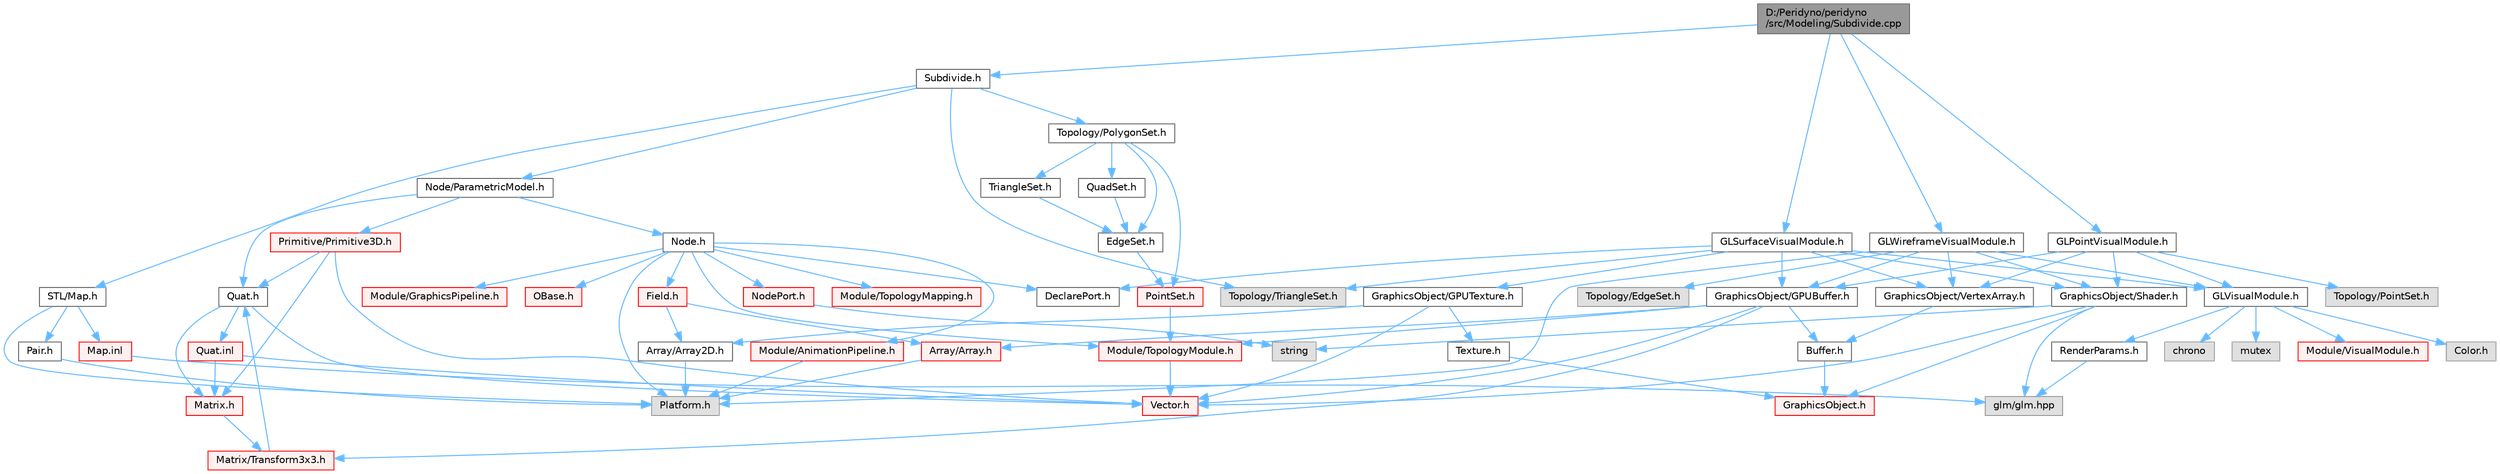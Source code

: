digraph "D:/Peridyno/peridyno/src/Modeling/Subdivide.cpp"
{
 // LATEX_PDF_SIZE
  bgcolor="transparent";
  edge [fontname=Helvetica,fontsize=10,labelfontname=Helvetica,labelfontsize=10];
  node [fontname=Helvetica,fontsize=10,shape=box,height=0.2,width=0.4];
  Node1 [id="Node000001",label="D:/Peridyno/peridyno\l/src/Modeling/Subdivide.cpp",height=0.2,width=0.4,color="gray40", fillcolor="grey60", style="filled", fontcolor="black",tooltip=" "];
  Node1 -> Node2 [id="edge1_Node000001_Node000002",color="steelblue1",style="solid",tooltip=" "];
  Node2 [id="Node000002",label="Subdivide.h",height=0.2,width=0.4,color="grey40", fillcolor="white", style="filled",URL="$_subdivide_8h.html",tooltip=" "];
  Node2 -> Node3 [id="edge2_Node000002_Node000003",color="steelblue1",style="solid",tooltip=" "];
  Node3 [id="Node000003",label="Node/ParametricModel.h",height=0.2,width=0.4,color="grey40", fillcolor="white", style="filled",URL="$_parametric_model_8h.html",tooltip=" "];
  Node3 -> Node4 [id="edge3_Node000003_Node000004",color="steelblue1",style="solid",tooltip=" "];
  Node4 [id="Node000004",label="Node.h",height=0.2,width=0.4,color="grey40", fillcolor="white", style="filled",URL="$_node_8h.html",tooltip=" "];
  Node4 -> Node5 [id="edge4_Node000004_Node000005",color="steelblue1",style="solid",tooltip=" "];
  Node5 [id="Node000005",label="OBase.h",height=0.2,width=0.4,color="red", fillcolor="#FFF0F0", style="filled",URL="$_o_base_8h.html",tooltip=" "];
  Node4 -> Node17 [id="edge5_Node000004_Node000017",color="steelblue1",style="solid",tooltip=" "];
  Node17 [id="Node000017",label="Field.h",height=0.2,width=0.4,color="red", fillcolor="#FFF0F0", style="filled",URL="$_field_8h.html",tooltip=" "];
  Node17 -> Node20 [id="edge6_Node000017_Node000020",color="steelblue1",style="solid",tooltip=" "];
  Node20 [id="Node000020",label="Array/Array.h",height=0.2,width=0.4,color="red", fillcolor="#FFF0F0", style="filled",URL="$_array_8h.html",tooltip=" "];
  Node20 -> Node8 [id="edge7_Node000020_Node000008",color="steelblue1",style="solid",tooltip=" "];
  Node8 [id="Node000008",label="Platform.h",height=0.2,width=0.4,color="grey60", fillcolor="#E0E0E0", style="filled",tooltip=" "];
  Node17 -> Node26 [id="edge8_Node000017_Node000026",color="steelblue1",style="solid",tooltip=" "];
  Node26 [id="Node000026",label="Array/Array2D.h",height=0.2,width=0.4,color="grey40", fillcolor="white", style="filled",URL="$_array2_d_8h.html",tooltip=" "];
  Node26 -> Node8 [id="edge9_Node000026_Node000008",color="steelblue1",style="solid",tooltip=" "];
  Node4 -> Node8 [id="edge10_Node000004_Node000008",color="steelblue1",style="solid",tooltip=" "];
  Node4 -> Node70 [id="edge11_Node000004_Node000070",color="steelblue1",style="solid",tooltip=" "];
  Node70 [id="Node000070",label="DeclarePort.h",height=0.2,width=0.4,color="grey40", fillcolor="white", style="filled",URL="$_declare_port_8h.html",tooltip=" "];
  Node4 -> Node71 [id="edge12_Node000004_Node000071",color="steelblue1",style="solid",tooltip=" "];
  Node71 [id="Node000071",label="NodePort.h",height=0.2,width=0.4,color="red", fillcolor="#FFF0F0", style="filled",URL="$_node_port_8h.html",tooltip=" "];
  Node71 -> Node11 [id="edge13_Node000071_Node000011",color="steelblue1",style="solid",tooltip=" "];
  Node11 [id="Node000011",label="string",height=0.2,width=0.4,color="grey60", fillcolor="#E0E0E0", style="filled",tooltip=" "];
  Node4 -> Node72 [id="edge14_Node000004_Node000072",color="steelblue1",style="solid",tooltip=" "];
  Node72 [id="Node000072",label="Module/TopologyModule.h",height=0.2,width=0.4,color="red", fillcolor="#FFF0F0", style="filled",URL="$_topology_module_8h.html",tooltip=" "];
  Node72 -> Node33 [id="edge15_Node000072_Node000033",color="steelblue1",style="solid",tooltip=" "];
  Node33 [id="Node000033",label="Vector.h",height=0.2,width=0.4,color="red", fillcolor="#FFF0F0", style="filled",URL="$_vector_8h.html",tooltip=" "];
  Node4 -> Node93 [id="edge16_Node000004_Node000093",color="steelblue1",style="solid",tooltip=" "];
  Node93 [id="Node000093",label="Module/TopologyMapping.h",height=0.2,width=0.4,color="red", fillcolor="#FFF0F0", style="filled",URL="$_topology_mapping_8h.html",tooltip=" "];
  Node4 -> Node94 [id="edge17_Node000004_Node000094",color="steelblue1",style="solid",tooltip=" "];
  Node94 [id="Node000094",label="Module/AnimationPipeline.h",height=0.2,width=0.4,color="red", fillcolor="#FFF0F0", style="filled",URL="$_animation_pipeline_8h.html",tooltip=" "];
  Node94 -> Node8 [id="edge18_Node000094_Node000008",color="steelblue1",style="solid",tooltip=" "];
  Node4 -> Node96 [id="edge19_Node000004_Node000096",color="steelblue1",style="solid",tooltip=" "];
  Node96 [id="Node000096",label="Module/GraphicsPipeline.h",height=0.2,width=0.4,color="red", fillcolor="#FFF0F0", style="filled",URL="$_graphics_pipeline_8h.html",tooltip=" "];
  Node3 -> Node64 [id="edge20_Node000003_Node000064",color="steelblue1",style="solid",tooltip=" "];
  Node64 [id="Node000064",label="Quat.h",height=0.2,width=0.4,color="grey40", fillcolor="white", style="filled",URL="$_quat_8h.html",tooltip="Implementation of quaternion."];
  Node64 -> Node33 [id="edge21_Node000064_Node000033",color="steelblue1",style="solid",tooltip=" "];
  Node64 -> Node51 [id="edge22_Node000064_Node000051",color="steelblue1",style="solid",tooltip=" "];
  Node51 [id="Node000051",label="Matrix.h",height=0.2,width=0.4,color="red", fillcolor="#FFF0F0", style="filled",URL="$_matrix_8h.html",tooltip=" "];
  Node51 -> Node63 [id="edge23_Node000051_Node000063",color="steelblue1",style="solid",tooltip=" "];
  Node63 [id="Node000063",label="Matrix/Transform3x3.h",height=0.2,width=0.4,color="red", fillcolor="#FFF0F0", style="filled",URL="$_transform3x3_8h.html",tooltip=" "];
  Node63 -> Node64 [id="edge24_Node000063_Node000064",color="steelblue1",style="solid",tooltip=" "];
  Node64 -> Node65 [id="edge25_Node000064_Node000065",color="steelblue1",style="solid",tooltip=" "];
  Node65 [id="Node000065",label="Quat.inl",height=0.2,width=0.4,color="red", fillcolor="#FFF0F0", style="filled",URL="$_quat_8inl.html",tooltip=" "];
  Node65 -> Node33 [id="edge26_Node000065_Node000033",color="steelblue1",style="solid",tooltip=" "];
  Node65 -> Node51 [id="edge27_Node000065_Node000051",color="steelblue1",style="solid",tooltip=" "];
  Node3 -> Node97 [id="edge28_Node000003_Node000097",color="steelblue1",style="solid",tooltip=" "];
  Node97 [id="Node000097",label="Primitive/Primitive3D.h",height=0.2,width=0.4,color="red", fillcolor="#FFF0F0", style="filled",URL="$_primitive3_d_8h.html",tooltip=" "];
  Node97 -> Node33 [id="edge29_Node000097_Node000033",color="steelblue1",style="solid",tooltip=" "];
  Node97 -> Node51 [id="edge30_Node000097_Node000051",color="steelblue1",style="solid",tooltip=" "];
  Node97 -> Node64 [id="edge31_Node000097_Node000064",color="steelblue1",style="solid",tooltip=" "];
  Node2 -> Node101 [id="edge32_Node000002_Node000101",color="steelblue1",style="solid",tooltip=" "];
  Node101 [id="Node000101",label="Topology/TriangleSet.h",height=0.2,width=0.4,color="grey60", fillcolor="#E0E0E0", style="filled",tooltip=" "];
  Node2 -> Node102 [id="edge33_Node000002_Node000102",color="steelblue1",style="solid",tooltip=" "];
  Node102 [id="Node000102",label="Topology/PolygonSet.h",height=0.2,width=0.4,color="grey40", fillcolor="white", style="filled",URL="$_polygon_set_8h.html",tooltip=" "];
  Node102 -> Node103 [id="edge34_Node000102_Node000103",color="steelblue1",style="solid",tooltip=" "];
  Node103 [id="Node000103",label="PointSet.h",height=0.2,width=0.4,color="red", fillcolor="#FFF0F0", style="filled",URL="$_cuda_2_topology_2_point_set_8h.html",tooltip=" "];
  Node103 -> Node72 [id="edge35_Node000103_Node000072",color="steelblue1",style="solid",tooltip=" "];
  Node102 -> Node105 [id="edge36_Node000102_Node000105",color="steelblue1",style="solid",tooltip=" "];
  Node105 [id="Node000105",label="EdgeSet.h",height=0.2,width=0.4,color="grey40", fillcolor="white", style="filled",URL="$_cuda_2_topology_2_edge_set_8h.html",tooltip=" "];
  Node105 -> Node103 [id="edge37_Node000105_Node000103",color="steelblue1",style="solid",tooltip=" "];
  Node102 -> Node106 [id="edge38_Node000102_Node000106",color="steelblue1",style="solid",tooltip=" "];
  Node106 [id="Node000106",label="TriangleSet.h",height=0.2,width=0.4,color="grey40", fillcolor="white", style="filled",URL="$_cuda_2_topology_2_triangle_set_8h.html",tooltip=" "];
  Node106 -> Node105 [id="edge39_Node000106_Node000105",color="steelblue1",style="solid",tooltip=" "];
  Node102 -> Node107 [id="edge40_Node000102_Node000107",color="steelblue1",style="solid",tooltip=" "];
  Node107 [id="Node000107",label="QuadSet.h",height=0.2,width=0.4,color="grey40", fillcolor="white", style="filled",URL="$_quad_set_8h.html",tooltip=" "];
  Node107 -> Node105 [id="edge41_Node000107_Node000105",color="steelblue1",style="solid",tooltip=" "];
  Node2 -> Node108 [id="edge42_Node000002_Node000108",color="steelblue1",style="solid",tooltip=" "];
  Node108 [id="Node000108",label="STL/Map.h",height=0.2,width=0.4,color="grey40", fillcolor="white", style="filled",URL="$_map_8h.html",tooltip=" "];
  Node108 -> Node8 [id="edge43_Node000108_Node000008",color="steelblue1",style="solid",tooltip=" "];
  Node108 -> Node109 [id="edge44_Node000108_Node000109",color="steelblue1",style="solid",tooltip=" "];
  Node109 [id="Node000109",label="Pair.h",height=0.2,width=0.4,color="grey40", fillcolor="white", style="filled",URL="$_pair_8h.html",tooltip=" "];
  Node109 -> Node8 [id="edge45_Node000109_Node000008",color="steelblue1",style="solid",tooltip=" "];
  Node108 -> Node110 [id="edge46_Node000108_Node000110",color="steelblue1",style="solid",tooltip=" "];
  Node110 [id="Node000110",label="Map.inl",height=0.2,width=0.4,color="red", fillcolor="#FFF0F0", style="filled",URL="$_map_8inl.html",tooltip=" "];
  Node110 -> Node68 [id="edge47_Node000110_Node000068",color="steelblue1",style="solid",tooltip=" "];
  Node68 [id="Node000068",label="glm/glm.hpp",height=0.2,width=0.4,color="grey60", fillcolor="#E0E0E0", style="filled",tooltip=" "];
  Node1 -> Node112 [id="edge48_Node000001_Node000112",color="steelblue1",style="solid",tooltip=" "];
  Node112 [id="Node000112",label="GLSurfaceVisualModule.h",height=0.2,width=0.4,color="grey40", fillcolor="white", style="filled",URL="$_g_l_surface_visual_module_8h.html",tooltip=" "];
  Node112 -> Node70 [id="edge49_Node000112_Node000070",color="steelblue1",style="solid",tooltip=" "];
  Node112 -> Node101 [id="edge50_Node000112_Node000101",color="steelblue1",style="solid",tooltip=" "];
  Node112 -> Node113 [id="edge51_Node000112_Node000113",color="steelblue1",style="solid",tooltip=" "];
  Node113 [id="Node000113",label="GLVisualModule.h",height=0.2,width=0.4,color="grey40", fillcolor="white", style="filled",URL="$_g_l_visual_module_8h.html",tooltip=" "];
  Node113 -> Node114 [id="edge52_Node000113_Node000114",color="steelblue1",style="solid",tooltip=" "];
  Node114 [id="Node000114",label="chrono",height=0.2,width=0.4,color="grey60", fillcolor="#E0E0E0", style="filled",tooltip=" "];
  Node113 -> Node75 [id="edge53_Node000113_Node000075",color="steelblue1",style="solid",tooltip=" "];
  Node75 [id="Node000075",label="mutex",height=0.2,width=0.4,color="grey60", fillcolor="#E0E0E0", style="filled",tooltip=" "];
  Node113 -> Node115 [id="edge54_Node000113_Node000115",color="steelblue1",style="solid",tooltip=" "];
  Node115 [id="Node000115",label="Module/VisualModule.h",height=0.2,width=0.4,color="red", fillcolor="#FFF0F0", style="filled",URL="$_visual_module_8h.html",tooltip=" "];
  Node113 -> Node116 [id="edge55_Node000113_Node000116",color="steelblue1",style="solid",tooltip=" "];
  Node116 [id="Node000116",label="Color.h",height=0.2,width=0.4,color="grey60", fillcolor="#E0E0E0", style="filled",tooltip=" "];
  Node113 -> Node117 [id="edge56_Node000113_Node000117",color="steelblue1",style="solid",tooltip=" "];
  Node117 [id="Node000117",label="RenderParams.h",height=0.2,width=0.4,color="grey40", fillcolor="white", style="filled",URL="$_render_params_8h.html",tooltip=" "];
  Node117 -> Node68 [id="edge57_Node000117_Node000068",color="steelblue1",style="solid",tooltip=" "];
  Node112 -> Node118 [id="edge58_Node000112_Node000118",color="steelblue1",style="solid",tooltip=" "];
  Node118 [id="Node000118",label="GraphicsObject/GPUBuffer.h",height=0.2,width=0.4,color="grey40", fillcolor="white", style="filled",URL="$_g_p_u_buffer_8h.html",tooltip=" "];
  Node118 -> Node119 [id="edge59_Node000118_Node000119",color="steelblue1",style="solid",tooltip=" "];
  Node119 [id="Node000119",label="Buffer.h",height=0.2,width=0.4,color="grey40", fillcolor="white", style="filled",URL="$_buffer_8h.html",tooltip=" "];
  Node119 -> Node120 [id="edge60_Node000119_Node000120",color="steelblue1",style="solid",tooltip=" "];
  Node120 [id="Node000120",label="GraphicsObject.h",height=0.2,width=0.4,color="red", fillcolor="#FFF0F0", style="filled",URL="$_graphics_object_8h.html",tooltip=" "];
  Node118 -> Node20 [id="edge61_Node000118_Node000020",color="steelblue1",style="solid",tooltip=" "];
  Node118 -> Node33 [id="edge62_Node000118_Node000033",color="steelblue1",style="solid",tooltip=" "];
  Node118 -> Node63 [id="edge63_Node000118_Node000063",color="steelblue1",style="solid",tooltip=" "];
  Node118 -> Node72 [id="edge64_Node000118_Node000072",color="steelblue1",style="solid",tooltip=" "];
  Node112 -> Node121 [id="edge65_Node000112_Node000121",color="steelblue1",style="solid",tooltip=" "];
  Node121 [id="Node000121",label="GraphicsObject/GPUTexture.h",height=0.2,width=0.4,color="grey40", fillcolor="white", style="filled",URL="$_g_p_u_texture_8h.html",tooltip=" "];
  Node121 -> Node122 [id="edge66_Node000121_Node000122",color="steelblue1",style="solid",tooltip=" "];
  Node122 [id="Node000122",label="Texture.h",height=0.2,width=0.4,color="grey40", fillcolor="white", style="filled",URL="$_texture_8h.html",tooltip=" "];
  Node122 -> Node120 [id="edge67_Node000122_Node000120",color="steelblue1",style="solid",tooltip=" "];
  Node121 -> Node33 [id="edge68_Node000121_Node000033",color="steelblue1",style="solid",tooltip=" "];
  Node121 -> Node26 [id="edge69_Node000121_Node000026",color="steelblue1",style="solid",tooltip=" "];
  Node112 -> Node123 [id="edge70_Node000112_Node000123",color="steelblue1",style="solid",tooltip=" "];
  Node123 [id="Node000123",label="GraphicsObject/VertexArray.h",height=0.2,width=0.4,color="grey40", fillcolor="white", style="filled",URL="$_vertex_array_8h.html",tooltip=" "];
  Node123 -> Node119 [id="edge71_Node000123_Node000119",color="steelblue1",style="solid",tooltip=" "];
  Node112 -> Node124 [id="edge72_Node000112_Node000124",color="steelblue1",style="solid",tooltip=" "];
  Node124 [id="Node000124",label="GraphicsObject/Shader.h",height=0.2,width=0.4,color="grey40", fillcolor="white", style="filled",URL="$_shader_8h.html",tooltip=" "];
  Node124 -> Node120 [id="edge73_Node000124_Node000120",color="steelblue1",style="solid",tooltip=" "];
  Node124 -> Node11 [id="edge74_Node000124_Node000011",color="steelblue1",style="solid",tooltip=" "];
  Node124 -> Node33 [id="edge75_Node000124_Node000033",color="steelblue1",style="solid",tooltip=" "];
  Node124 -> Node68 [id="edge76_Node000124_Node000068",color="steelblue1",style="solid",tooltip=" "];
  Node1 -> Node125 [id="edge77_Node000001_Node000125",color="steelblue1",style="solid",tooltip=" "];
  Node125 [id="Node000125",label="GLWireframeVisualModule.h",height=0.2,width=0.4,color="grey40", fillcolor="white", style="filled",URL="$_g_l_wireframe_visual_module_8h.html",tooltip=" "];
  Node125 -> Node8 [id="edge78_Node000125_Node000008",color="steelblue1",style="solid",tooltip=" "];
  Node125 -> Node126 [id="edge79_Node000125_Node000126",color="steelblue1",style="solid",tooltip=" "];
  Node126 [id="Node000126",label="Topology/EdgeSet.h",height=0.2,width=0.4,color="grey60", fillcolor="#E0E0E0", style="filled",tooltip=" "];
  Node125 -> Node113 [id="edge80_Node000125_Node000113",color="steelblue1",style="solid",tooltip=" "];
  Node125 -> Node118 [id="edge81_Node000125_Node000118",color="steelblue1",style="solid",tooltip=" "];
  Node125 -> Node123 [id="edge82_Node000125_Node000123",color="steelblue1",style="solid",tooltip=" "];
  Node125 -> Node124 [id="edge83_Node000125_Node000124",color="steelblue1",style="solid",tooltip=" "];
  Node1 -> Node127 [id="edge84_Node000001_Node000127",color="steelblue1",style="solid",tooltip=" "];
  Node127 [id="Node000127",label="GLPointVisualModule.h",height=0.2,width=0.4,color="grey40", fillcolor="white", style="filled",URL="$_g_l_point_visual_module_8h.html",tooltip=" "];
  Node127 -> Node128 [id="edge85_Node000127_Node000128",color="steelblue1",style="solid",tooltip=" "];
  Node128 [id="Node000128",label="Topology/PointSet.h",height=0.2,width=0.4,color="grey60", fillcolor="#E0E0E0", style="filled",tooltip=" "];
  Node127 -> Node113 [id="edge86_Node000127_Node000113",color="steelblue1",style="solid",tooltip=" "];
  Node127 -> Node118 [id="edge87_Node000127_Node000118",color="steelblue1",style="solid",tooltip=" "];
  Node127 -> Node123 [id="edge88_Node000127_Node000123",color="steelblue1",style="solid",tooltip=" "];
  Node127 -> Node124 [id="edge89_Node000127_Node000124",color="steelblue1",style="solid",tooltip=" "];
}
